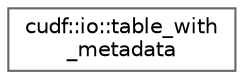 digraph "类继承关系图"
{
 // LATEX_PDF_SIZE
  bgcolor="transparent";
  edge [fontname=Helvetica,fontsize=10,labelfontname=Helvetica,labelfontsize=10];
  node [fontname=Helvetica,fontsize=10,shape=box,height=0.2,width=0.4];
  rankdir="LR";
  Node0 [id="Node000000",label="cudf::io::table_with\l_metadata",height=0.2,width=0.4,color="grey40", fillcolor="white", style="filled",URL="$structcudf_1_1io_1_1table__with__metadata.html",tooltip="Table with table metadata used by io readers to return the metadata by value"];
}
